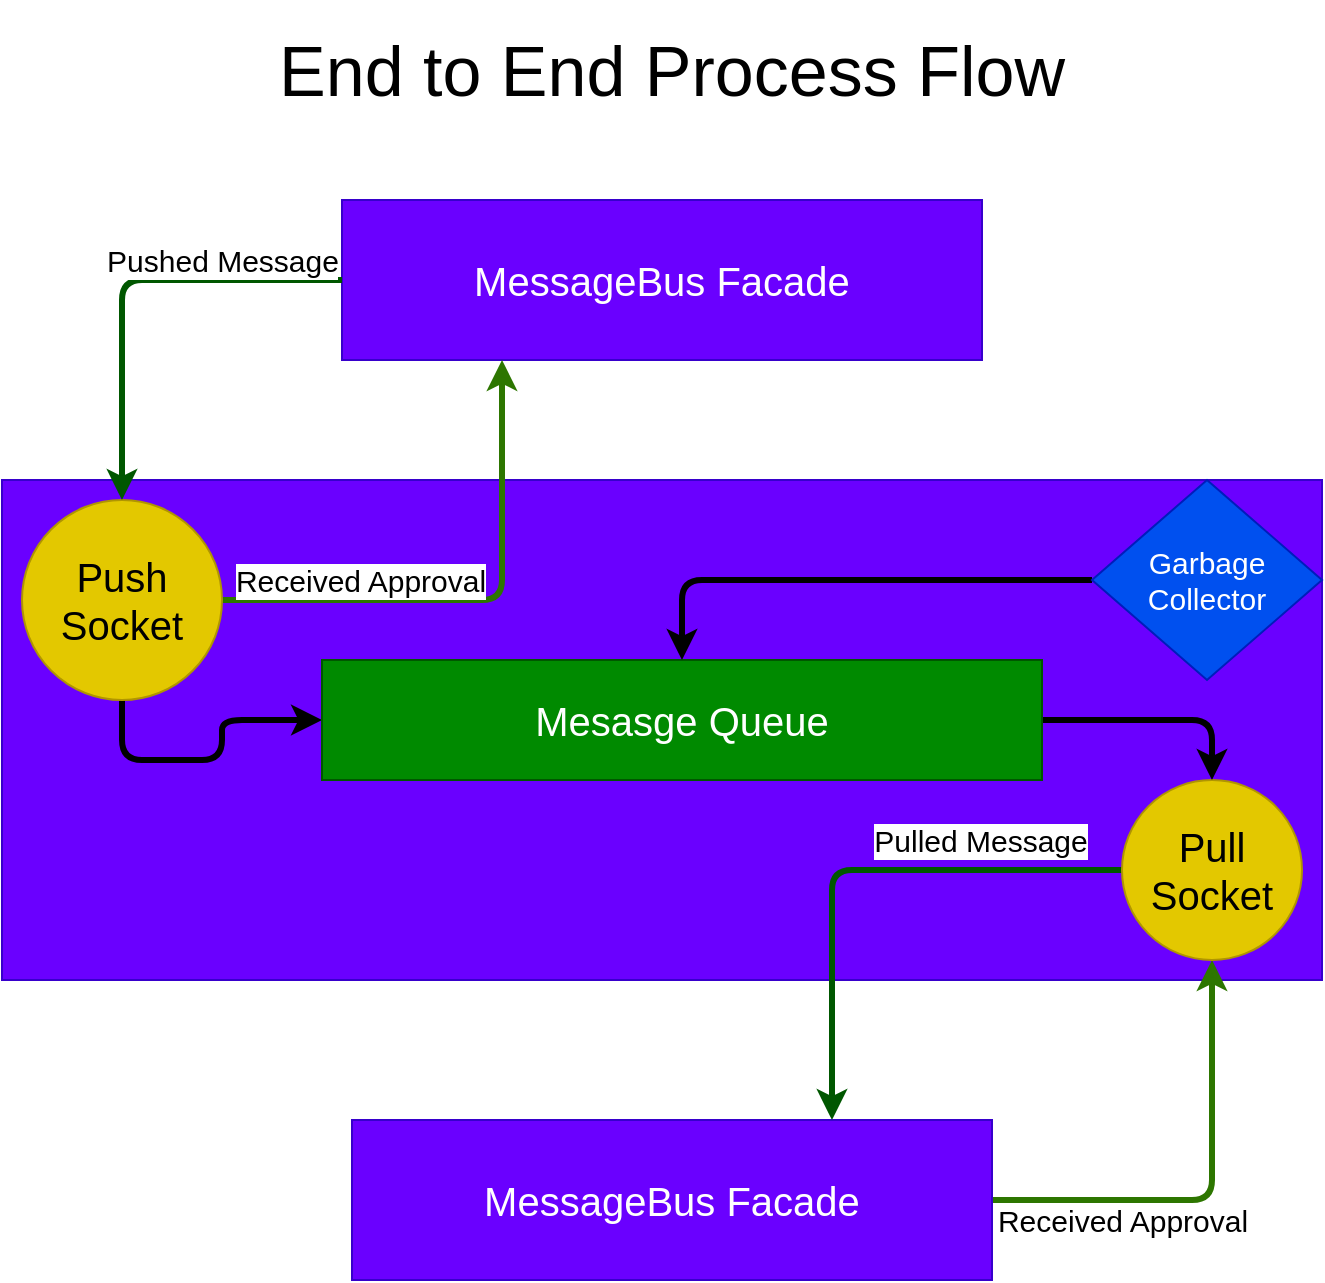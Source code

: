 <mxfile>
    <diagram id="xi7mtnJ3OGGCbmgn2JCF" name="Page-1">
        <mxGraphModel dx="1561" dy="797" grid="1" gridSize="10" guides="1" tooltips="1" connect="1" arrows="1" fold="1" page="1" pageScale="1" pageWidth="850" pageHeight="1100" math="0" shadow="0">
            <root>
                <mxCell id="0"/>
                <mxCell id="1" parent="0"/>
                <mxCell id="2" value="End to End Process Flow" style="text;html=1;strokeColor=none;fillColor=none;align=center;verticalAlign=middle;whiteSpace=wrap;rounded=0;fontSize=35;" vertex="1" parent="1">
                    <mxGeometry x="215" y="20" width="420" height="70" as="geometry"/>
                </mxCell>
                <mxCell id="3" value="MessageBus Facade" style="rounded=0;whiteSpace=wrap;html=1;fontSize=20;fillColor=#6a00ff;fontColor=#ffffff;strokeColor=#3700CC;" vertex="1" parent="1">
                    <mxGeometry x="260" y="120" width="320" height="80" as="geometry"/>
                </mxCell>
                <mxCell id="4" value="" style="rounded=0;whiteSpace=wrap;html=1;fontSize=20;fillColor=#6a00ff;fontColor=#ffffff;strokeColor=#3700CC;" vertex="1" parent="1">
                    <mxGeometry x="90" y="260" width="660" height="250" as="geometry"/>
                </mxCell>
                <mxCell id="13" value="Received Approval" style="edgeStyle=none;html=1;entryX=0.5;entryY=1;entryDx=0;entryDy=0;strokeWidth=3;fontSize=15;fillColor=#60a917;strokeColor=#2D7600;" edge="1" parent="1" source="6" target="8">
                    <mxGeometry x="-0.435" y="-10" relative="1" as="geometry">
                        <Array as="points">
                            <mxPoint x="695" y="620"/>
                        </Array>
                        <mxPoint as="offset"/>
                    </mxGeometry>
                </mxCell>
                <mxCell id="6" value="MessageBus Facade" style="rounded=0;whiteSpace=wrap;html=1;fontSize=20;fillColor=#6a00ff;fontColor=#ffffff;strokeColor=#3700CC;" vertex="1" parent="1">
                    <mxGeometry x="265" y="580" width="320" height="80" as="geometry"/>
                </mxCell>
                <mxCell id="10" value="Received Approval" style="edgeStyle=none;html=1;entryX=0.25;entryY=1;entryDx=0;entryDy=0;strokeWidth=3;fontSize=15;exitX=1;exitY=0.5;exitDx=0;exitDy=0;fillColor=#60a917;strokeColor=#2D7600;" edge="1" parent="1" source="7" target="3">
                    <mxGeometry x="-0.462" y="10" relative="1" as="geometry">
                        <Array as="points">
                            <mxPoint x="340" y="320"/>
                        </Array>
                        <mxPoint x="-1" as="offset"/>
                    </mxGeometry>
                </mxCell>
                <mxCell id="15" style="edgeStyle=none;html=1;entryX=0;entryY=0.5;entryDx=0;entryDy=0;strokeWidth=3;fontSize=20;" edge="1" parent="1" source="7" target="14">
                    <mxGeometry relative="1" as="geometry">
                        <Array as="points">
                            <mxPoint x="150" y="400"/>
                            <mxPoint x="200" y="400"/>
                            <mxPoint x="200" y="380"/>
                        </Array>
                    </mxGeometry>
                </mxCell>
                <mxCell id="7" value="Push&lt;br&gt;Socket" style="ellipse;whiteSpace=wrap;html=1;aspect=fixed;fontSize=20;fillColor=#e3c800;fontColor=#000000;strokeColor=#B09500;" vertex="1" parent="1">
                    <mxGeometry x="100" y="270" width="100" height="100" as="geometry"/>
                </mxCell>
                <mxCell id="11" value="Pulled Message" style="edgeStyle=none;html=1;entryX=0.75;entryY=0;entryDx=0;entryDy=0;strokeWidth=3;fontSize=15;fillColor=#008a00;strokeColor=#005700;" edge="1" parent="1" source="8" target="6">
                    <mxGeometry x="-0.481" y="-15" relative="1" as="geometry">
                        <Array as="points">
                            <mxPoint x="505" y="455"/>
                        </Array>
                        <mxPoint x="-1" as="offset"/>
                    </mxGeometry>
                </mxCell>
                <mxCell id="8" value="Pull&lt;br&gt;Socket" style="ellipse;whiteSpace=wrap;html=1;aspect=fixed;fontSize=20;fillColor=#e3c800;fontColor=#000000;strokeColor=#B09500;" vertex="1" parent="1">
                    <mxGeometry x="650" y="410" width="90" height="90" as="geometry"/>
                </mxCell>
                <mxCell id="9" value="Pushed Message" style="edgeStyle=none;html=1;entryX=0.5;entryY=0;entryDx=0;entryDy=0;fontSize=15;strokeWidth=3;fillColor=#008a00;strokeColor=#005700;" edge="1" parent="1" source="3" target="7">
                    <mxGeometry x="-0.455" y="-10" relative="1" as="geometry">
                        <Array as="points">
                            <mxPoint x="150" y="160"/>
                        </Array>
                        <mxPoint as="offset"/>
                    </mxGeometry>
                </mxCell>
                <mxCell id="16" style="edgeStyle=none;html=1;entryX=0.5;entryY=0;entryDx=0;entryDy=0;strokeWidth=3;fontSize=20;" edge="1" parent="1" source="14" target="8">
                    <mxGeometry relative="1" as="geometry">
                        <Array as="points">
                            <mxPoint x="695" y="380"/>
                        </Array>
                    </mxGeometry>
                </mxCell>
                <mxCell id="14" value="Mesasge Queue" style="rounded=0;whiteSpace=wrap;html=1;fontSize=20;fillColor=#008a00;fontColor=#ffffff;strokeColor=#005700;" vertex="1" parent="1">
                    <mxGeometry x="250" y="350" width="360" height="60" as="geometry"/>
                </mxCell>
                <mxCell id="19" style="edgeStyle=none;html=1;entryX=0.5;entryY=0;entryDx=0;entryDy=0;strokeWidth=3;fontSize=15;" edge="1" parent="1" source="18" target="14">
                    <mxGeometry relative="1" as="geometry">
                        <Array as="points">
                            <mxPoint x="430" y="310"/>
                        </Array>
                    </mxGeometry>
                </mxCell>
                <mxCell id="18" value="Garbage&lt;br style=&quot;font-size: 15px;&quot;&gt;Collector" style="rhombus;whiteSpace=wrap;html=1;fontSize=15;fillColor=#0050ef;fontColor=#ffffff;strokeColor=#001DBC;" vertex="1" parent="1">
                    <mxGeometry x="635" y="260" width="115" height="100" as="geometry"/>
                </mxCell>
            </root>
        </mxGraphModel>
    </diagram>
</mxfile>